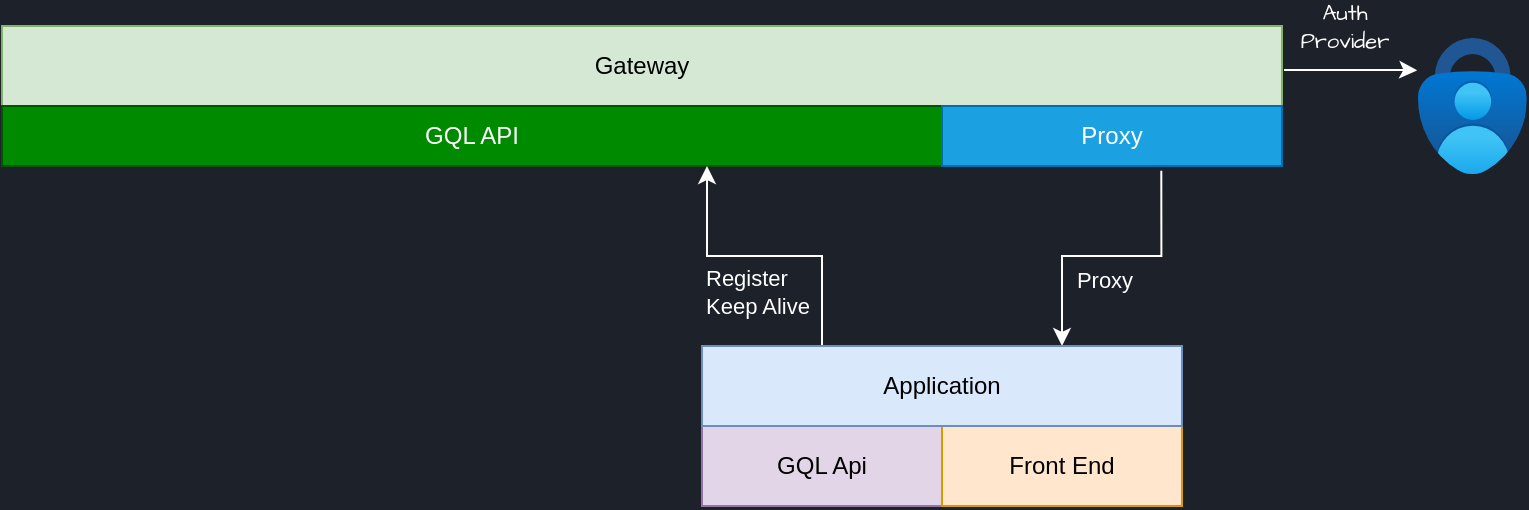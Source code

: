 <mxfile version="24.5.3" type="device">
  <diagram id="NlDvbdXaN56RQeK5OHfk" name="gateway">
    <mxGraphModel dx="768" dy="689" grid="1" gridSize="10" guides="1" tooltips="1" connect="1" arrows="1" fold="1" page="1" pageScale="1" pageWidth="827" pageHeight="1169" background="#1d2129" math="0" shadow="0">
      <root>
        <mxCell id="0" />
        <mxCell id="1" parent="0" />
        <mxCell id="AEfCoi4O4hAu5cv-pCEo-1" value="Gateway" style="rounded=0;whiteSpace=wrap;html=1;fillColor=#d5e8d4;strokeColor=#82b366;fontColor=#000000;" parent="1" vertex="1">
          <mxGeometry x="40" y="80" width="640" height="40" as="geometry" />
        </mxCell>
        <mxCell id="AEfCoi4O4hAu5cv-pCEo-2" value="GQL API" style="rounded=0;whiteSpace=wrap;html=1;fillColor=#008a00;strokeColor=#005700;fontColor=#ffffff;" parent="1" vertex="1">
          <mxGeometry x="40" y="120" width="470" height="30" as="geometry" />
        </mxCell>
        <mxCell id="AEfCoi4O4hAu5cv-pCEo-16" style="edgeStyle=orthogonalEdgeStyle;rounded=0;orthogonalLoop=1;jettySize=auto;html=1;entryX=0.75;entryY=0;entryDx=0;entryDy=0;startArrow=none;startFill=0;exitX=0.645;exitY=1.079;exitDx=0;exitDy=0;exitPerimeter=0;strokeColor=#ffffff;" parent="1" source="437lQnzNtDKtsVlHlupX-4" target="AEfCoi4O4hAu5cv-pCEo-10" edge="1">
          <mxGeometry relative="1" as="geometry">
            <mxPoint x="620" y="160" as="sourcePoint" />
          </mxGeometry>
        </mxCell>
        <mxCell id="AEfCoi4O4hAu5cv-pCEo-17" value="Proxy" style="edgeLabel;html=1;align=center;verticalAlign=middle;resizable=0;points=[];labelBackgroundColor=none;fontColor=#FFFFFF;" parent="AEfCoi4O4hAu5cv-pCEo-16" vertex="1" connectable="0">
          <mxGeometry x="-0.05" y="1" relative="1" as="geometry">
            <mxPoint x="-7" y="11" as="offset" />
          </mxGeometry>
        </mxCell>
        <mxCell id="AEfCoi4O4hAu5cv-pCEo-29" value="" style="image;aspect=fixed;html=1;points=[];align=center;fontSize=12;image=img/lib/azure2/security/Multifactor_Authentication.svg;" parent="1" vertex="1">
          <mxGeometry x="748" y="86" width="54.4" height="68" as="geometry" />
        </mxCell>
        <mxCell id="AEfCoi4O4hAu5cv-pCEo-30" style="edgeStyle=orthogonalEdgeStyle;rounded=0;orthogonalLoop=1;jettySize=auto;html=1;exitX=1;exitY=1;exitDx=0;exitDy=0;entryX=-0.007;entryY=0.238;entryDx=0;entryDy=0;entryPerimeter=0;" parent="1" target="AEfCoi4O4hAu5cv-pCEo-29" edge="1">
          <mxGeometry relative="1" as="geometry">
            <mxPoint x="681.0" y="102" as="sourcePoint" />
            <mxPoint x="743.014" y="104.992" as="targetPoint" />
            <Array as="points">
              <mxPoint x="743" y="102" />
            </Array>
          </mxGeometry>
        </mxCell>
        <mxCell id="Cvae0K_VQMQB7jX-AId_-19" style="edgeStyle=orthogonalEdgeStyle;rounded=0;orthogonalLoop=1;jettySize=auto;html=1;entryX=0.75;entryY=1;entryDx=0;entryDy=0;exitX=0.25;exitY=0;exitDx=0;exitDy=0;strokeColor=#FFFFFF;" parent="1" source="Cvae0K_VQMQB7jX-AId_-21" edge="1" target="AEfCoi4O4hAu5cv-pCEo-2">
          <mxGeometry relative="1" as="geometry">
            <mxPoint x="500" y="160" as="targetPoint" />
          </mxGeometry>
        </mxCell>
        <mxCell id="437lQnzNtDKtsVlHlupX-3" value="Register&lt;div&gt;Keep Alive&lt;/div&gt;" style="edgeLabel;html=1;align=left;verticalAlign=middle;resizable=0;points=[];sketch=1;hachureGap=4;jiggle=2;curveFitting=1;fontFamily=Helvetica;labelBackgroundColor=none;fontColor=#FFFFFF;" vertex="1" connectable="0" parent="Cvae0K_VQMQB7jX-AId_-19">
          <mxGeometry x="-0.061" relative="1" as="geometry">
            <mxPoint x="-36" y="18" as="offset" />
          </mxGeometry>
        </mxCell>
        <mxCell id="Cvae0K_VQMQB7jX-AId_-25" style="edgeStyle=orthogonalEdgeStyle;rounded=0;orthogonalLoop=1;jettySize=auto;html=1;exitX=1;exitY=1;exitDx=0;exitDy=0;entryX=-0.007;entryY=0.238;entryDx=0;entryDy=0;entryPerimeter=0;strokeColor=#FFFFFF;" parent="1" edge="1">
          <mxGeometry relative="1" as="geometry">
            <mxPoint x="681.0" y="102" as="sourcePoint" />
            <mxPoint x="747.619" y="102.184" as="targetPoint" />
            <Array as="points">
              <mxPoint x="743" y="102" />
            </Array>
          </mxGeometry>
        </mxCell>
        <mxCell id="Cvae0K_VQMQB7jX-AId_-26" value="Auth&lt;div&gt;Provider&lt;/div&gt;" style="edgeLabel;html=1;align=center;verticalAlign=middle;resizable=0;points=[];sketch=1;hachureGap=4;jiggle=2;curveFitting=1;fontFamily=Architects Daughter;fontSource=https%3A%2F%2Ffonts.googleapis.com%2Fcss%3Ffamily%3DArchitects%2BDaughter;labelBackgroundColor=none;fontColor=#FFFFFF;" parent="Cvae0K_VQMQB7jX-AId_-25" vertex="1" connectable="0">
          <mxGeometry x="0.081" relative="1" as="geometry">
            <mxPoint x="-6" y="-22" as="offset" />
          </mxGeometry>
        </mxCell>
        <mxCell id="437lQnzNtDKtsVlHlupX-4" value="Proxy" style="rounded=0;whiteSpace=wrap;html=1;fillColor=#1ba1e2;strokeColor=#006EAF;fontColor=#ffffff;" vertex="1" parent="1">
          <mxGeometry x="510" y="120" width="170" height="30" as="geometry" />
        </mxCell>
        <mxCell id="437lQnzNtDKtsVlHlupX-5" value="" style="group" vertex="1" connectable="0" parent="1">
          <mxGeometry x="390" y="240" width="240" height="80" as="geometry" />
        </mxCell>
        <mxCell id="AEfCoi4O4hAu5cv-pCEo-10" value="Application" style="rounded=0;whiteSpace=wrap;html=1;fillColor=#dae8fc;strokeColor=#6c8ebf;fontColor=#000000;" parent="437lQnzNtDKtsVlHlupX-5" vertex="1">
          <mxGeometry width="240" height="40" as="geometry" />
        </mxCell>
        <mxCell id="AEfCoi4O4hAu5cv-pCEo-11" value="GQL Api" style="rounded=0;whiteSpace=wrap;html=1;fillColor=#e1d5e7;strokeColor=#9673a6;fontColor=#000000;" parent="437lQnzNtDKtsVlHlupX-5" vertex="1">
          <mxGeometry y="40" width="120" height="40" as="geometry" />
        </mxCell>
        <mxCell id="AEfCoi4O4hAu5cv-pCEo-12" value="Front End" style="rounded=0;whiteSpace=wrap;html=1;fillColor=#ffe6cc;strokeColor=#d79b00;fontColor=#000000;" parent="437lQnzNtDKtsVlHlupX-5" vertex="1">
          <mxGeometry x="120" y="40" width="120" height="40" as="geometry" />
        </mxCell>
        <mxCell id="Cvae0K_VQMQB7jX-AId_-21" value="Application" style="rounded=0;whiteSpace=wrap;html=1;fillColor=#dae8fc;strokeColor=#6c8ebf;fontColor=#000000;" parent="437lQnzNtDKtsVlHlupX-5" vertex="1">
          <mxGeometry width="240" height="40" as="geometry" />
        </mxCell>
      </root>
    </mxGraphModel>
  </diagram>
</mxfile>
